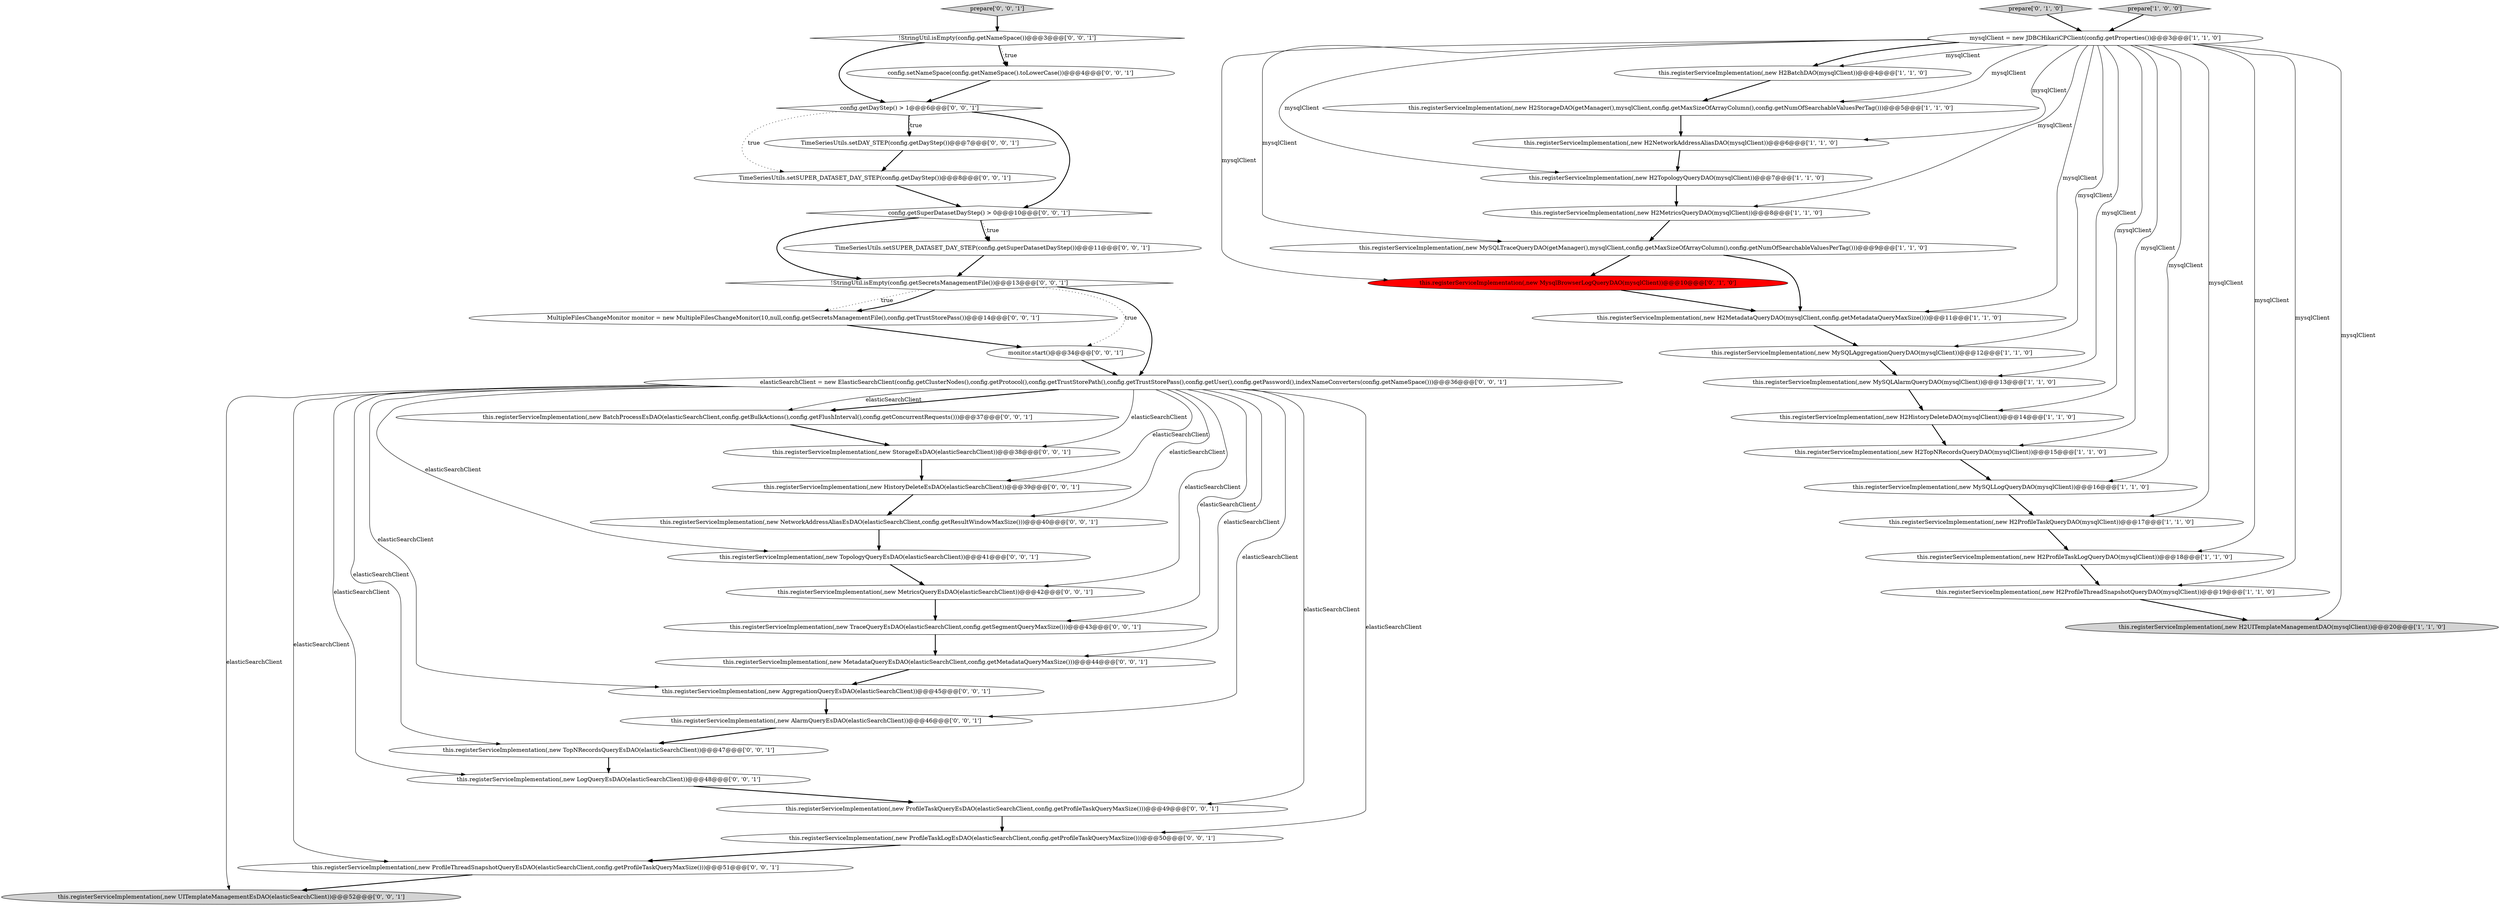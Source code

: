 digraph {
42 [style = filled, label = "this.registerServiceImplementation(,new MetricsQueryEsDAO(elasticSearchClient))@@@42@@@['0', '0', '1']", fillcolor = white, shape = ellipse image = "AAA0AAABBB3BBB"];
7 [style = filled, label = "this.registerServiceImplementation(,new H2BatchDAO(mysqlClient))@@@4@@@['1', '1', '0']", fillcolor = white, shape = ellipse image = "AAA0AAABBB1BBB"];
33 [style = filled, label = "this.registerServiceImplementation(,new LogQueryEsDAO(elasticSearchClient))@@@48@@@['0', '0', '1']", fillcolor = white, shape = ellipse image = "AAA0AAABBB3BBB"];
37 [style = filled, label = "this.registerServiceImplementation(,new AggregationQueryEsDAO(elasticSearchClient))@@@45@@@['0', '0', '1']", fillcolor = white, shape = ellipse image = "AAA0AAABBB3BBB"];
36 [style = filled, label = "this.registerServiceImplementation(,new UITemplateManagementEsDAO(elasticSearchClient))@@@52@@@['0', '0', '1']", fillcolor = lightgray, shape = ellipse image = "AAA0AAABBB3BBB"];
27 [style = filled, label = "MultipleFilesChangeMonitor monitor = new MultipleFilesChangeMonitor(10,null,config.getSecretsManagementFile(),config.getTrustStorePass())@@@14@@@['0', '0', '1']", fillcolor = white, shape = ellipse image = "AAA0AAABBB3BBB"];
46 [style = filled, label = "this.registerServiceImplementation(,new ProfileTaskQueryEsDAO(elasticSearchClient,config.getProfileTaskQueryMaxSize()))@@@49@@@['0', '0', '1']", fillcolor = white, shape = ellipse image = "AAA0AAABBB3BBB"];
13 [style = filled, label = "this.registerServiceImplementation(,new H2MetricsQueryDAO(mysqlClient))@@@8@@@['1', '1', '0']", fillcolor = white, shape = ellipse image = "AAA0AAABBB1BBB"];
29 [style = filled, label = "this.registerServiceImplementation(,new MetadataQueryEsDAO(elasticSearchClient,config.getMetadataQueryMaxSize()))@@@44@@@['0', '0', '1']", fillcolor = white, shape = ellipse image = "AAA0AAABBB3BBB"];
41 [style = filled, label = "TimeSeriesUtils.setSUPER_DATASET_DAY_STEP(config.getDayStep())@@@8@@@['0', '0', '1']", fillcolor = white, shape = ellipse image = "AAA0AAABBB3BBB"];
31 [style = filled, label = "this.registerServiceImplementation(,new TopologyQueryEsDAO(elasticSearchClient))@@@41@@@['0', '0', '1']", fillcolor = white, shape = ellipse image = "AAA0AAABBB3BBB"];
44 [style = filled, label = "prepare['0', '0', '1']", fillcolor = lightgray, shape = diamond image = "AAA0AAABBB3BBB"];
15 [style = filled, label = "this.registerServiceImplementation(,new H2MetadataQueryDAO(mysqlClient,config.getMetadataQueryMaxSize()))@@@11@@@['1', '1', '0']", fillcolor = white, shape = ellipse image = "AAA0AAABBB1BBB"];
16 [style = filled, label = "this.registerServiceImplementation(,new MySQLAlarmQueryDAO(mysqlClient))@@@13@@@['1', '1', '0']", fillcolor = white, shape = ellipse image = "AAA0AAABBB1BBB"];
20 [style = filled, label = "!StringUtil.isEmpty(config.getSecretsManagementFile())@@@13@@@['0', '0', '1']", fillcolor = white, shape = diamond image = "AAA0AAABBB3BBB"];
2 [style = filled, label = "mysqlClient = new JDBCHikariCPClient(config.getProperties())@@@3@@@['1', '1', '0']", fillcolor = white, shape = ellipse image = "AAA0AAABBB1BBB"];
21 [style = filled, label = "!StringUtil.isEmpty(config.getNameSpace())@@@3@@@['0', '0', '1']", fillcolor = white, shape = diamond image = "AAA0AAABBB3BBB"];
34 [style = filled, label = "config.getSuperDatasetDayStep() > 0@@@10@@@['0', '0', '1']", fillcolor = white, shape = diamond image = "AAA0AAABBB3BBB"];
4 [style = filled, label = "this.registerServiceImplementation(,new MySQLTraceQueryDAO(getManager(),mysqlClient,config.getMaxSizeOfArrayColumn(),config.getNumOfSearchableValuesPerTag()))@@@9@@@['1', '1', '0']", fillcolor = white, shape = ellipse image = "AAA0AAABBB1BBB"];
8 [style = filled, label = "this.registerServiceImplementation(,new H2TopologyQueryDAO(mysqlClient))@@@7@@@['1', '1', '0']", fillcolor = white, shape = ellipse image = "AAA0AAABBB1BBB"];
26 [style = filled, label = "config.getDayStep() > 1@@@6@@@['0', '0', '1']", fillcolor = white, shape = diamond image = "AAA0AAABBB3BBB"];
35 [style = filled, label = "this.registerServiceImplementation(,new ProfileTaskLogEsDAO(elasticSearchClient,config.getProfileTaskQueryMaxSize()))@@@50@@@['0', '0', '1']", fillcolor = white, shape = ellipse image = "AAA0AAABBB3BBB"];
11 [style = filled, label = "this.registerServiceImplementation(,new H2TopNRecordsQueryDAO(mysqlClient))@@@15@@@['1', '1', '0']", fillcolor = white, shape = ellipse image = "AAA0AAABBB1BBB"];
19 [style = filled, label = "this.registerServiceImplementation(,new MysqlBrowserLogQueryDAO(mysqlClient))@@@10@@@['0', '1', '0']", fillcolor = red, shape = ellipse image = "AAA1AAABBB2BBB"];
22 [style = filled, label = "config.setNameSpace(config.getNameSpace().toLowerCase())@@@4@@@['0', '0', '1']", fillcolor = white, shape = ellipse image = "AAA0AAABBB3BBB"];
45 [style = filled, label = "this.registerServiceImplementation(,new NetworkAddressAliasEsDAO(elasticSearchClient,config.getResultWindowMaxSize()))@@@40@@@['0', '0', '1']", fillcolor = white, shape = ellipse image = "AAA0AAABBB3BBB"];
24 [style = filled, label = "elasticSearchClient = new ElasticSearchClient(config.getClusterNodes(),config.getProtocol(),config.getTrustStorePath(),config.getTrustStorePass(),config.getUser(),config.getPassword(),indexNameConverters(config.getNameSpace()))@@@36@@@['0', '0', '1']", fillcolor = white, shape = ellipse image = "AAA0AAABBB3BBB"];
9 [style = filled, label = "this.registerServiceImplementation(,new H2HistoryDeleteDAO(mysqlClient))@@@14@@@['1', '1', '0']", fillcolor = white, shape = ellipse image = "AAA0AAABBB1BBB"];
14 [style = filled, label = "this.registerServiceImplementation(,new H2ProfileTaskLogQueryDAO(mysqlClient))@@@18@@@['1', '1', '0']", fillcolor = white, shape = ellipse image = "AAA0AAABBB1BBB"];
18 [style = filled, label = "prepare['0', '1', '0']", fillcolor = lightgray, shape = diamond image = "AAA0AAABBB2BBB"];
17 [style = filled, label = "this.registerServiceImplementation(,new H2NetworkAddressAliasDAO(mysqlClient))@@@6@@@['1', '1', '0']", fillcolor = white, shape = ellipse image = "AAA0AAABBB1BBB"];
25 [style = filled, label = "this.registerServiceImplementation(,new StorageEsDAO(elasticSearchClient))@@@38@@@['0', '0', '1']", fillcolor = white, shape = ellipse image = "AAA0AAABBB3BBB"];
12 [style = filled, label = "this.registerServiceImplementation(,new H2ProfileThreadSnapshotQueryDAO(mysqlClient))@@@19@@@['1', '1', '0']", fillcolor = white, shape = ellipse image = "AAA0AAABBB1BBB"];
28 [style = filled, label = "this.registerServiceImplementation(,new ProfileThreadSnapshotQueryEsDAO(elasticSearchClient,config.getProfileTaskQueryMaxSize()))@@@51@@@['0', '0', '1']", fillcolor = white, shape = ellipse image = "AAA0AAABBB3BBB"];
0 [style = filled, label = "this.registerServiceImplementation(,new H2UITemplateManagementDAO(mysqlClient))@@@20@@@['1', '1', '0']", fillcolor = lightgray, shape = ellipse image = "AAA0AAABBB1BBB"];
30 [style = filled, label = "this.registerServiceImplementation(,new TraceQueryEsDAO(elasticSearchClient,config.getSegmentQueryMaxSize()))@@@43@@@['0', '0', '1']", fillcolor = white, shape = ellipse image = "AAA0AAABBB3BBB"];
1 [style = filled, label = "this.registerServiceImplementation(,new H2ProfileTaskQueryDAO(mysqlClient))@@@17@@@['1', '1', '0']", fillcolor = white, shape = ellipse image = "AAA0AAABBB1BBB"];
40 [style = filled, label = "this.registerServiceImplementation(,new TopNRecordsQueryEsDAO(elasticSearchClient))@@@47@@@['0', '0', '1']", fillcolor = white, shape = ellipse image = "AAA0AAABBB3BBB"];
43 [style = filled, label = "this.registerServiceImplementation(,new AlarmQueryEsDAO(elasticSearchClient))@@@46@@@['0', '0', '1']", fillcolor = white, shape = ellipse image = "AAA0AAABBB3BBB"];
3 [style = filled, label = "this.registerServiceImplementation(,new MySQLLogQueryDAO(mysqlClient))@@@16@@@['1', '1', '0']", fillcolor = white, shape = ellipse image = "AAA0AAABBB1BBB"];
10 [style = filled, label = "prepare['1', '0', '0']", fillcolor = lightgray, shape = diamond image = "AAA0AAABBB1BBB"];
32 [style = filled, label = "this.registerServiceImplementation(,new BatchProcessEsDAO(elasticSearchClient,config.getBulkActions(),config.getFlushInterval(),config.getConcurrentRequests()))@@@37@@@['0', '0', '1']", fillcolor = white, shape = ellipse image = "AAA0AAABBB3BBB"];
5 [style = filled, label = "this.registerServiceImplementation(,new H2StorageDAO(getManager(),mysqlClient,config.getMaxSizeOfArrayColumn(),config.getNumOfSearchableValuesPerTag()))@@@5@@@['1', '1', '0']", fillcolor = white, shape = ellipse image = "AAA0AAABBB1BBB"];
23 [style = filled, label = "TimeSeriesUtils.setSUPER_DATASET_DAY_STEP(config.getSuperDatasetDayStep())@@@11@@@['0', '0', '1']", fillcolor = white, shape = ellipse image = "AAA0AAABBB3BBB"];
39 [style = filled, label = "monitor.start()@@@34@@@['0', '0', '1']", fillcolor = white, shape = ellipse image = "AAA0AAABBB3BBB"];
6 [style = filled, label = "this.registerServiceImplementation(,new MySQLAggregationQueryDAO(mysqlClient))@@@12@@@['1', '1', '0']", fillcolor = white, shape = ellipse image = "AAA0AAABBB1BBB"];
47 [style = filled, label = "this.registerServiceImplementation(,new HistoryDeleteEsDAO(elasticSearchClient))@@@39@@@['0', '0', '1']", fillcolor = white, shape = ellipse image = "AAA0AAABBB3BBB"];
38 [style = filled, label = "TimeSeriesUtils.setDAY_STEP(config.getDayStep())@@@7@@@['0', '0', '1']", fillcolor = white, shape = ellipse image = "AAA0AAABBB3BBB"];
9->11 [style = bold, label=""];
34->20 [style = bold, label=""];
2->3 [style = solid, label="mysqlClient"];
26->34 [style = bold, label=""];
4->15 [style = bold, label=""];
24->32 [style = bold, label=""];
20->27 [style = dotted, label="true"];
39->24 [style = bold, label=""];
24->32 [style = solid, label="elasticSearchClient"];
38->41 [style = bold, label=""];
2->9 [style = solid, label="mysqlClient"];
2->15 [style = solid, label="mysqlClient"];
45->31 [style = bold, label=""];
30->29 [style = bold, label=""];
20->27 [style = bold, label=""];
34->23 [style = dotted, label="true"];
43->40 [style = bold, label=""];
24->42 [style = solid, label="elasticSearchClient"];
24->47 [style = solid, label="elasticSearchClient"];
21->26 [style = bold, label=""];
37->43 [style = bold, label=""];
2->11 [style = solid, label="mysqlClient"];
33->46 [style = bold, label=""];
24->37 [style = solid, label="elasticSearchClient"];
32->25 [style = bold, label=""];
24->28 [style = solid, label="elasticSearchClient"];
19->15 [style = bold, label=""];
2->5 [style = solid, label="mysqlClient"];
16->9 [style = bold, label=""];
24->46 [style = solid, label="elasticSearchClient"];
26->41 [style = dotted, label="true"];
2->8 [style = solid, label="mysqlClient"];
25->47 [style = bold, label=""];
44->21 [style = bold, label=""];
28->36 [style = bold, label=""];
4->19 [style = bold, label=""];
24->45 [style = solid, label="elasticSearchClient"];
21->22 [style = dotted, label="true"];
5->17 [style = bold, label=""];
24->30 [style = solid, label="elasticSearchClient"];
2->19 [style = solid, label="mysqlClient"];
2->14 [style = solid, label="mysqlClient"];
24->33 [style = solid, label="elasticSearchClient"];
35->28 [style = bold, label=""];
2->16 [style = solid, label="mysqlClient"];
7->5 [style = bold, label=""];
24->35 [style = solid, label="elasticSearchClient"];
21->22 [style = bold, label=""];
10->2 [style = bold, label=""];
2->0 [style = solid, label="mysqlClient"];
24->43 [style = solid, label="elasticSearchClient"];
24->40 [style = solid, label="elasticSearchClient"];
17->8 [style = bold, label=""];
22->26 [style = bold, label=""];
23->20 [style = bold, label=""];
2->1 [style = solid, label="mysqlClient"];
2->13 [style = solid, label="mysqlClient"];
3->1 [style = bold, label=""];
29->37 [style = bold, label=""];
20->39 [style = dotted, label="true"];
31->42 [style = bold, label=""];
27->39 [style = bold, label=""];
40->33 [style = bold, label=""];
26->38 [style = dotted, label="true"];
11->3 [style = bold, label=""];
46->35 [style = bold, label=""];
34->23 [style = bold, label=""];
47->45 [style = bold, label=""];
41->34 [style = bold, label=""];
8->13 [style = bold, label=""];
2->4 [style = solid, label="mysqlClient"];
24->36 [style = solid, label="elasticSearchClient"];
15->6 [style = bold, label=""];
18->2 [style = bold, label=""];
12->0 [style = bold, label=""];
24->31 [style = solid, label="elasticSearchClient"];
26->38 [style = bold, label=""];
42->30 [style = bold, label=""];
24->25 [style = solid, label="elasticSearchClient"];
6->16 [style = bold, label=""];
14->12 [style = bold, label=""];
2->17 [style = solid, label="mysqlClient"];
1->14 [style = bold, label=""];
2->7 [style = bold, label=""];
2->6 [style = solid, label="mysqlClient"];
20->24 [style = bold, label=""];
2->12 [style = solid, label="mysqlClient"];
24->29 [style = solid, label="elasticSearchClient"];
2->7 [style = solid, label="mysqlClient"];
13->4 [style = bold, label=""];
}
